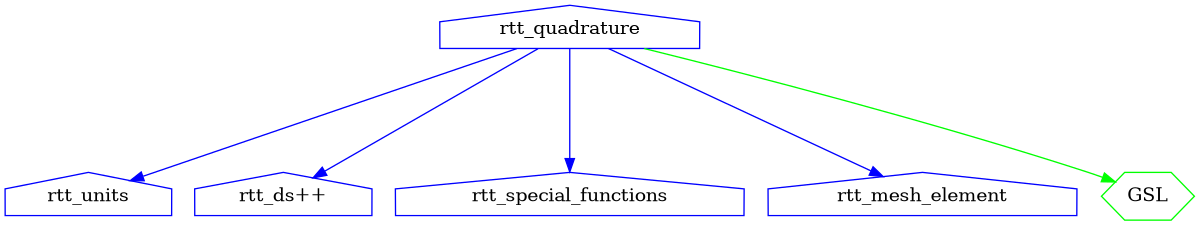 digraph quadrature_package_level {

    /* graph attributes */
    center=1;
    size="8,14";
    ranksep=1.25;

    /* draco nodes */
    rtt_units [shape=house, color=blue, label="rtt_units"];
    rtt_dsxx [shape=house, color=blue, label="rtt_ds++"];
    rtt_special_functions [shape=house, color=blue, label="rtt_special_functions"];
    rtt_mesh_element [shape=house, color=blue, label="rtt_mesh_element"];

    /* vendor nodes */
    GSL [shape=hexagon, color=green, label="GSL"];

    /* Package Dependencies */
    rtt_quadrature [shape=house,color=blue,label="rtt_quadrature"];

    /* level dependencies for packages */
    rtt_units -> { };
    rtt_dsxx -> { };
    rtt_special_functions -> { };
    rtt_mesh_element -> { };
    GSL -> { };
    rtt_quadrature -> { rtt_units rtt_dsxx rtt_special_functions rtt_mesh_element } [color=blue];
    rtt_quadrature -> { GSL } [color=green];

    {rank=same;  rtt_units rtt_dsxx rtt_special_functions rtt_mesh_element GSL };
    {rank=same;  rtt_quadrature };

}
